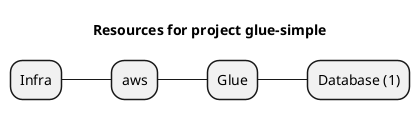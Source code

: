 @startmindmap
title Resources for project glue-simple
skinparam monochrome true
+ Infra
++ aws
+++ Glue
++++ Database (1)
@endmindmap